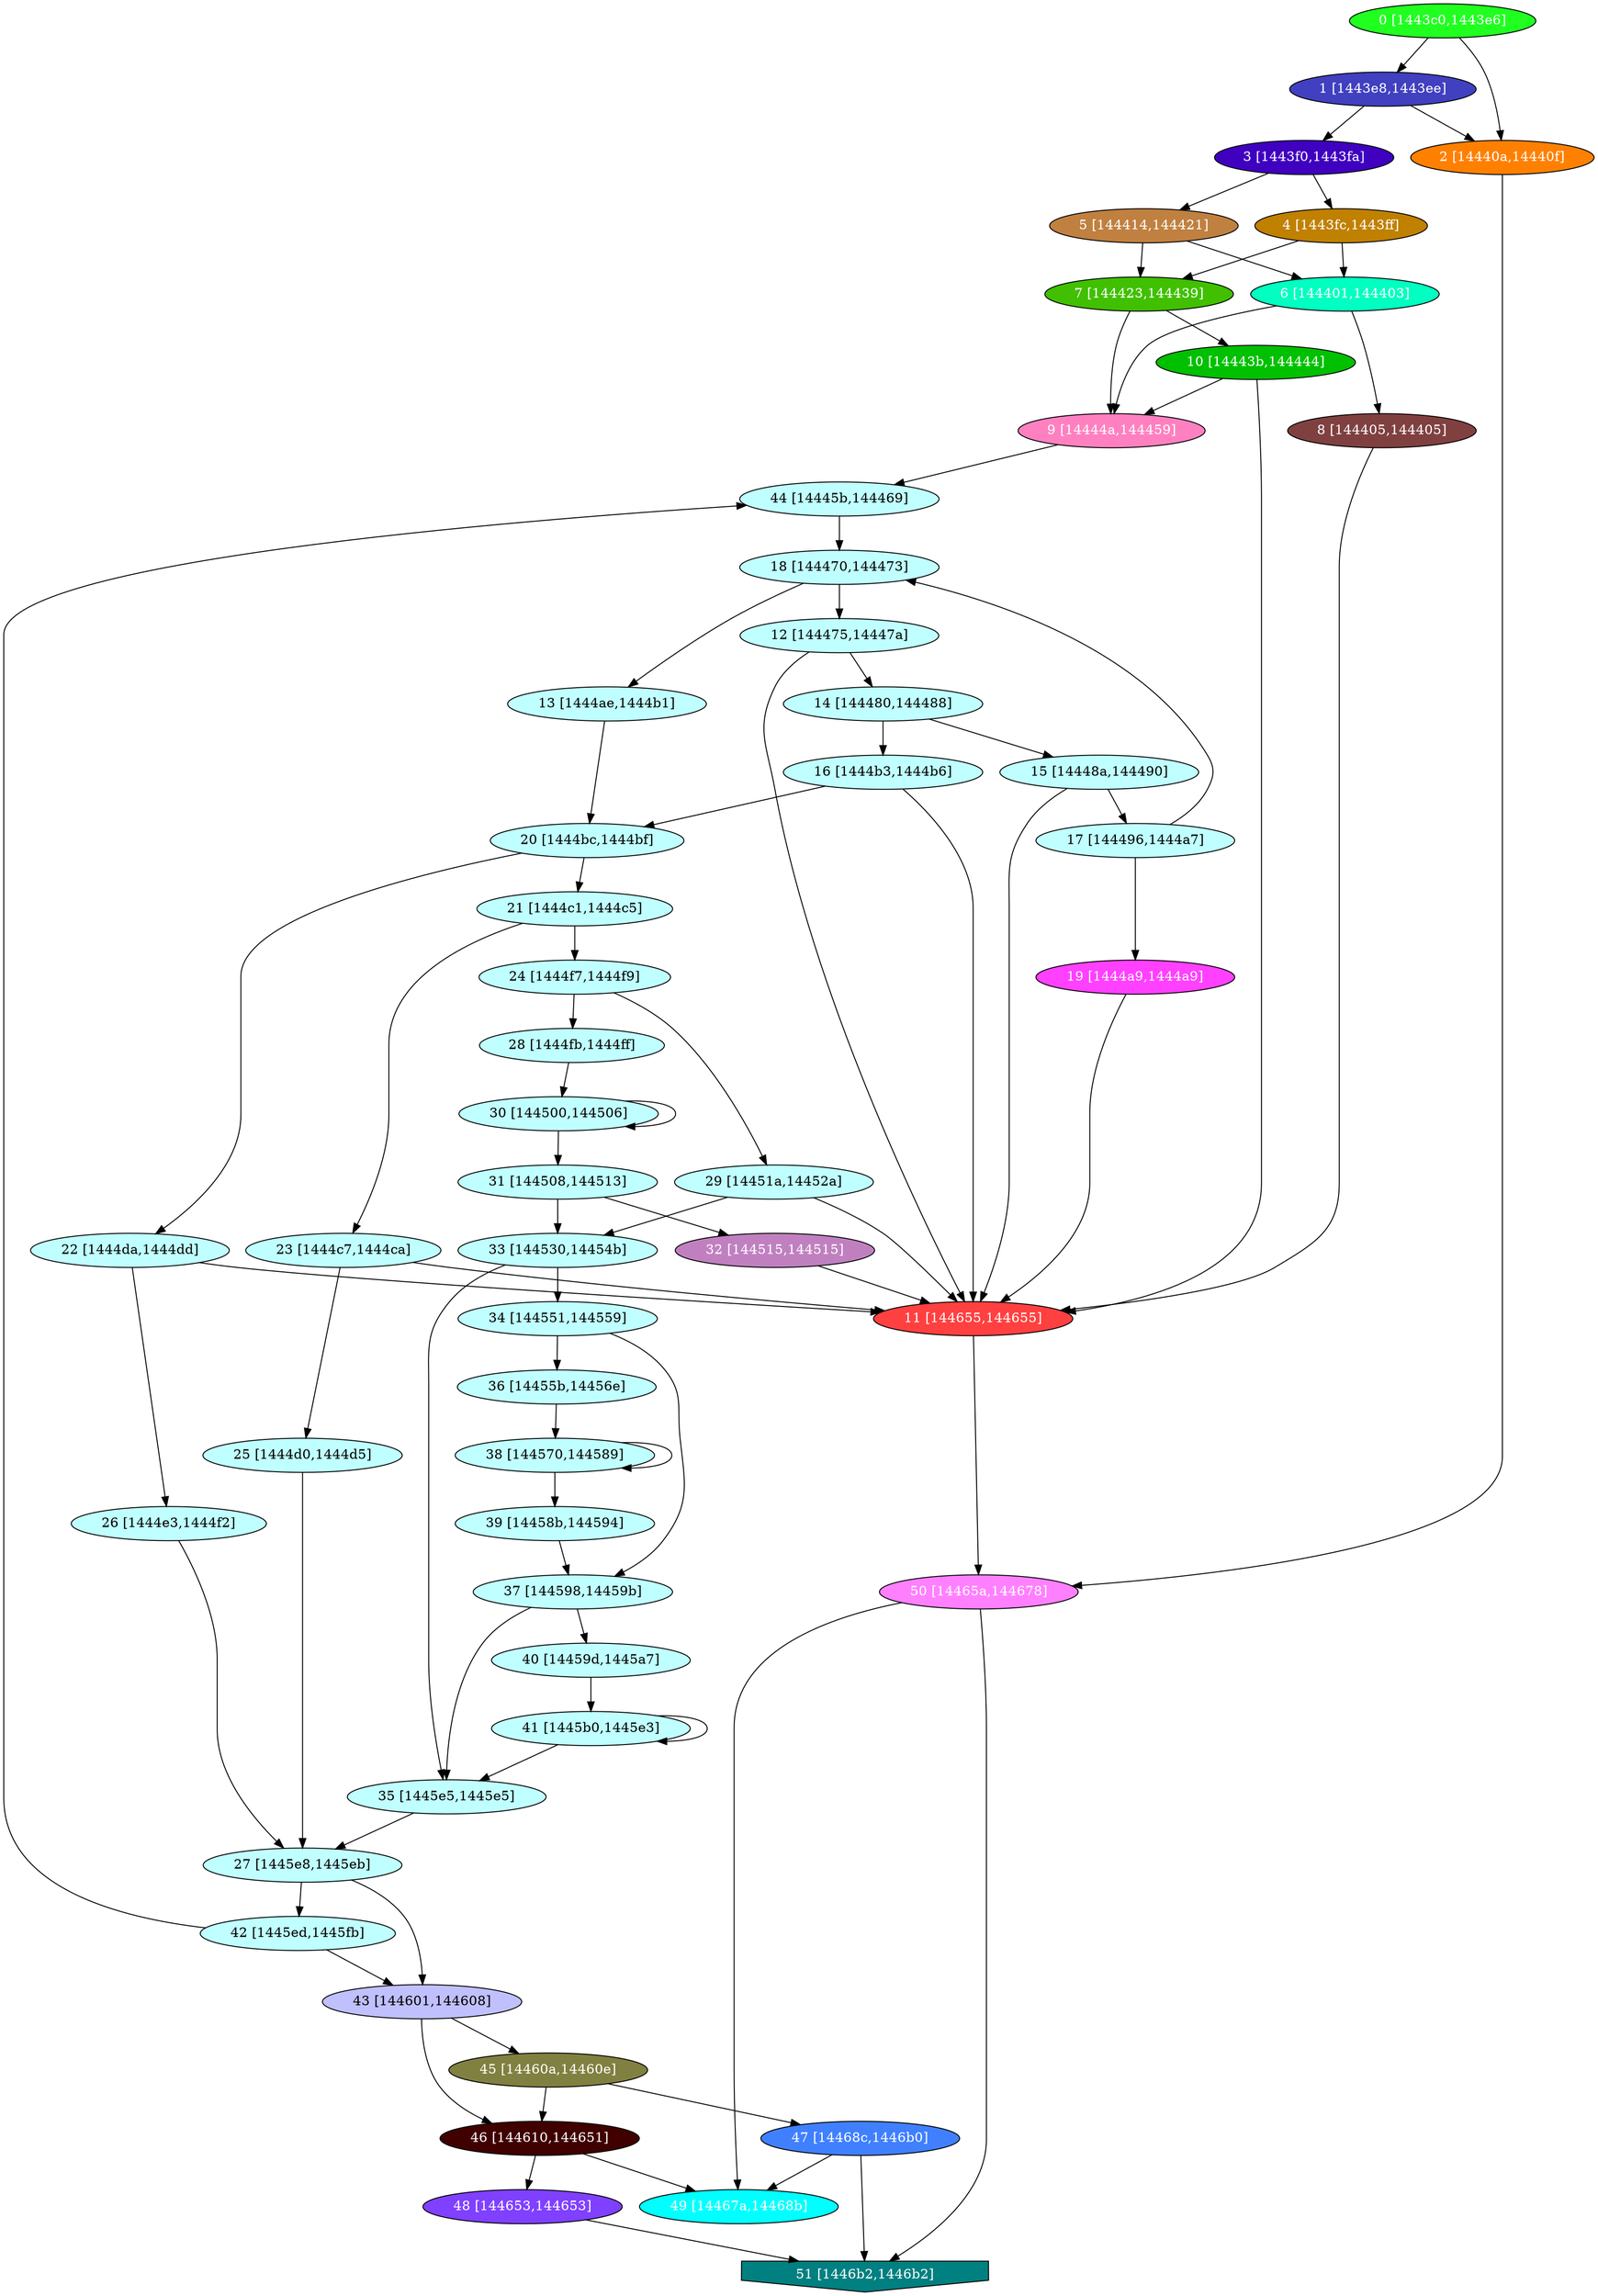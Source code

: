 diGraph libnss3{
	libnss3_0  [style=filled fillcolor="#20FF20" fontcolor="#ffffff" shape=oval label="0 [1443c0,1443e6]"]
	libnss3_1  [style=filled fillcolor="#4040C0" fontcolor="#ffffff" shape=oval label="1 [1443e8,1443ee]"]
	libnss3_2  [style=filled fillcolor="#FF8000" fontcolor="#ffffff" shape=oval label="2 [14440a,14440f]"]
	libnss3_3  [style=filled fillcolor="#4000C0" fontcolor="#ffffff" shape=oval label="3 [1443f0,1443fa]"]
	libnss3_4  [style=filled fillcolor="#C08000" fontcolor="#ffffff" shape=oval label="4 [1443fc,1443ff]"]
	libnss3_5  [style=filled fillcolor="#C08040" fontcolor="#ffffff" shape=oval label="5 [144414,144421]"]
	libnss3_6  [style=filled fillcolor="#00FFC0" fontcolor="#ffffff" shape=oval label="6 [144401,144403]"]
	libnss3_7  [style=filled fillcolor="#40C000" fontcolor="#ffffff" shape=oval label="7 [144423,144439]"]
	libnss3_8  [style=filled fillcolor="#804040" fontcolor="#ffffff" shape=oval label="8 [144405,144405]"]
	libnss3_9  [style=filled fillcolor="#FF80C0" fontcolor="#ffffff" shape=oval label="9 [14444a,144459]"]
	libnss3_a  [style=filled fillcolor="#00C000" fontcolor="#ffffff" shape=oval label="10 [14443b,144444]"]
	libnss3_b  [style=filled fillcolor="#FF4040" fontcolor="#ffffff" shape=oval label="11 [144655,144655]"]
	libnss3_c  [style=filled fillcolor="#C0FFFF" fontcolor="#000000" shape=oval label="12 [144475,14447a]"]
	libnss3_d  [style=filled fillcolor="#C0FFFF" fontcolor="#000000" shape=oval label="13 [1444ae,1444b1]"]
	libnss3_e  [style=filled fillcolor="#C0FFFF" fontcolor="#000000" shape=oval label="14 [144480,144488]"]
	libnss3_f  [style=filled fillcolor="#C0FFFF" fontcolor="#000000" shape=oval label="15 [14448a,144490]"]
	libnss3_10  [style=filled fillcolor="#C0FFFF" fontcolor="#000000" shape=oval label="16 [1444b3,1444b6]"]
	libnss3_11  [style=filled fillcolor="#C0FFFF" fontcolor="#000000" shape=oval label="17 [144496,1444a7]"]
	libnss3_12  [style=filled fillcolor="#C0FFFF" fontcolor="#000000" shape=oval label="18 [144470,144473]"]
	libnss3_13  [style=filled fillcolor="#FF40FF" fontcolor="#ffffff" shape=oval label="19 [1444a9,1444a9]"]
	libnss3_14  [style=filled fillcolor="#C0FFFF" fontcolor="#000000" shape=oval label="20 [1444bc,1444bf]"]
	libnss3_15  [style=filled fillcolor="#C0FFFF" fontcolor="#000000" shape=oval label="21 [1444c1,1444c5]"]
	libnss3_16  [style=filled fillcolor="#C0FFFF" fontcolor="#000000" shape=oval label="22 [1444da,1444dd]"]
	libnss3_17  [style=filled fillcolor="#C0FFFF" fontcolor="#000000" shape=oval label="23 [1444c7,1444ca]"]
	libnss3_18  [style=filled fillcolor="#C0FFFF" fontcolor="#000000" shape=oval label="24 [1444f7,1444f9]"]
	libnss3_19  [style=filled fillcolor="#C0FFFF" fontcolor="#000000" shape=oval label="25 [1444d0,1444d5]"]
	libnss3_1a  [style=filled fillcolor="#C0FFFF" fontcolor="#000000" shape=oval label="26 [1444e3,1444f2]"]
	libnss3_1b  [style=filled fillcolor="#C0FFFF" fontcolor="#000000" shape=oval label="27 [1445e8,1445eb]"]
	libnss3_1c  [style=filled fillcolor="#C0FFFF" fontcolor="#000000" shape=oval label="28 [1444fb,1444ff]"]
	libnss3_1d  [style=filled fillcolor="#C0FFFF" fontcolor="#000000" shape=oval label="29 [14451a,14452a]"]
	libnss3_1e  [style=filled fillcolor="#C0FFFF" fontcolor="#000000" shape=oval label="30 [144500,144506]"]
	libnss3_1f  [style=filled fillcolor="#C0FFFF" fontcolor="#000000" shape=oval label="31 [144508,144513]"]
	libnss3_20  [style=filled fillcolor="#C080C0" fontcolor="#ffffff" shape=oval label="32 [144515,144515]"]
	libnss3_21  [style=filled fillcolor="#C0FFFF" fontcolor="#000000" shape=oval label="33 [144530,14454b]"]
	libnss3_22  [style=filled fillcolor="#C0FFFF" fontcolor="#000000" shape=oval label="34 [144551,144559]"]
	libnss3_23  [style=filled fillcolor="#C0FFFF" fontcolor="#000000" shape=oval label="35 [1445e5,1445e5]"]
	libnss3_24  [style=filled fillcolor="#C0FFFF" fontcolor="#000000" shape=oval label="36 [14455b,14456e]"]
	libnss3_25  [style=filled fillcolor="#C0FFFF" fontcolor="#000000" shape=oval label="37 [144598,14459b]"]
	libnss3_26  [style=filled fillcolor="#C0FFFF" fontcolor="#000000" shape=oval label="38 [144570,144589]"]
	libnss3_27  [style=filled fillcolor="#C0FFFF" fontcolor="#000000" shape=oval label="39 [14458b,144594]"]
	libnss3_28  [style=filled fillcolor="#C0FFFF" fontcolor="#000000" shape=oval label="40 [14459d,1445a7]"]
	libnss3_29  [style=filled fillcolor="#C0FFFF" fontcolor="#000000" shape=oval label="41 [1445b0,1445e3]"]
	libnss3_2a  [style=filled fillcolor="#C0FFFF" fontcolor="#000000" shape=oval label="42 [1445ed,1445fb]"]
	libnss3_2b  [style=filled fillcolor="#C0C0FF" fontcolor="#000000" shape=oval label="43 [144601,144608]"]
	libnss3_2c  [style=filled fillcolor="#C0FFFF" fontcolor="#000000" shape=oval label="44 [14445b,144469]"]
	libnss3_2d  [style=filled fillcolor="#808040" fontcolor="#ffffff" shape=oval label="45 [14460a,14460e]"]
	libnss3_2e  [style=filled fillcolor="#400000" fontcolor="#ffffff" shape=oval label="46 [144610,144651]"]
	libnss3_2f  [style=filled fillcolor="#4080FF" fontcolor="#ffffff" shape=oval label="47 [14468c,1446b0]"]
	libnss3_30  [style=filled fillcolor="#8040FF" fontcolor="#ffffff" shape=oval label="48 [144653,144653]"]
	libnss3_31  [style=filled fillcolor="#00FFFF" fontcolor="#ffffff" shape=oval label="49 [14467a,14468b]"]
	libnss3_32  [style=filled fillcolor="#FF80FF" fontcolor="#ffffff" shape=oval label="50 [14465a,144678]"]
	libnss3_33  [style=filled fillcolor="#008080" fontcolor="#ffffff" shape=invhouse label="51 [1446b2,1446b2]"]

	libnss3_0 -> libnss3_1
	libnss3_0 -> libnss3_2
	libnss3_1 -> libnss3_2
	libnss3_1 -> libnss3_3
	libnss3_2 -> libnss3_32
	libnss3_3 -> libnss3_4
	libnss3_3 -> libnss3_5
	libnss3_4 -> libnss3_6
	libnss3_4 -> libnss3_7
	libnss3_5 -> libnss3_6
	libnss3_5 -> libnss3_7
	libnss3_6 -> libnss3_8
	libnss3_6 -> libnss3_9
	libnss3_7 -> libnss3_9
	libnss3_7 -> libnss3_a
	libnss3_8 -> libnss3_b
	libnss3_9 -> libnss3_2c
	libnss3_a -> libnss3_9
	libnss3_a -> libnss3_b
	libnss3_b -> libnss3_32
	libnss3_c -> libnss3_b
	libnss3_c -> libnss3_e
	libnss3_d -> libnss3_14
	libnss3_e -> libnss3_f
	libnss3_e -> libnss3_10
	libnss3_f -> libnss3_b
	libnss3_f -> libnss3_11
	libnss3_10 -> libnss3_b
	libnss3_10 -> libnss3_14
	libnss3_11 -> libnss3_12
	libnss3_11 -> libnss3_13
	libnss3_12 -> libnss3_c
	libnss3_12 -> libnss3_d
	libnss3_13 -> libnss3_b
	libnss3_14 -> libnss3_15
	libnss3_14 -> libnss3_16
	libnss3_15 -> libnss3_17
	libnss3_15 -> libnss3_18
	libnss3_16 -> libnss3_b
	libnss3_16 -> libnss3_1a
	libnss3_17 -> libnss3_b
	libnss3_17 -> libnss3_19
	libnss3_18 -> libnss3_1c
	libnss3_18 -> libnss3_1d
	libnss3_19 -> libnss3_1b
	libnss3_1a -> libnss3_1b
	libnss3_1b -> libnss3_2a
	libnss3_1b -> libnss3_2b
	libnss3_1c -> libnss3_1e
	libnss3_1d -> libnss3_b
	libnss3_1d -> libnss3_21
	libnss3_1e -> libnss3_1e
	libnss3_1e -> libnss3_1f
	libnss3_1f -> libnss3_20
	libnss3_1f -> libnss3_21
	libnss3_20 -> libnss3_b
	libnss3_21 -> libnss3_22
	libnss3_21 -> libnss3_23
	libnss3_22 -> libnss3_24
	libnss3_22 -> libnss3_25
	libnss3_23 -> libnss3_1b
	libnss3_24 -> libnss3_26
	libnss3_25 -> libnss3_23
	libnss3_25 -> libnss3_28
	libnss3_26 -> libnss3_26
	libnss3_26 -> libnss3_27
	libnss3_27 -> libnss3_25
	libnss3_28 -> libnss3_29
	libnss3_29 -> libnss3_23
	libnss3_29 -> libnss3_29
	libnss3_2a -> libnss3_2b
	libnss3_2a -> libnss3_2c
	libnss3_2b -> libnss3_2d
	libnss3_2b -> libnss3_2e
	libnss3_2c -> libnss3_12
	libnss3_2d -> libnss3_2e
	libnss3_2d -> libnss3_2f
	libnss3_2e -> libnss3_30
	libnss3_2e -> libnss3_31
	libnss3_2f -> libnss3_31
	libnss3_2f -> libnss3_33
	libnss3_30 -> libnss3_33
	libnss3_32 -> libnss3_31
	libnss3_32 -> libnss3_33
}